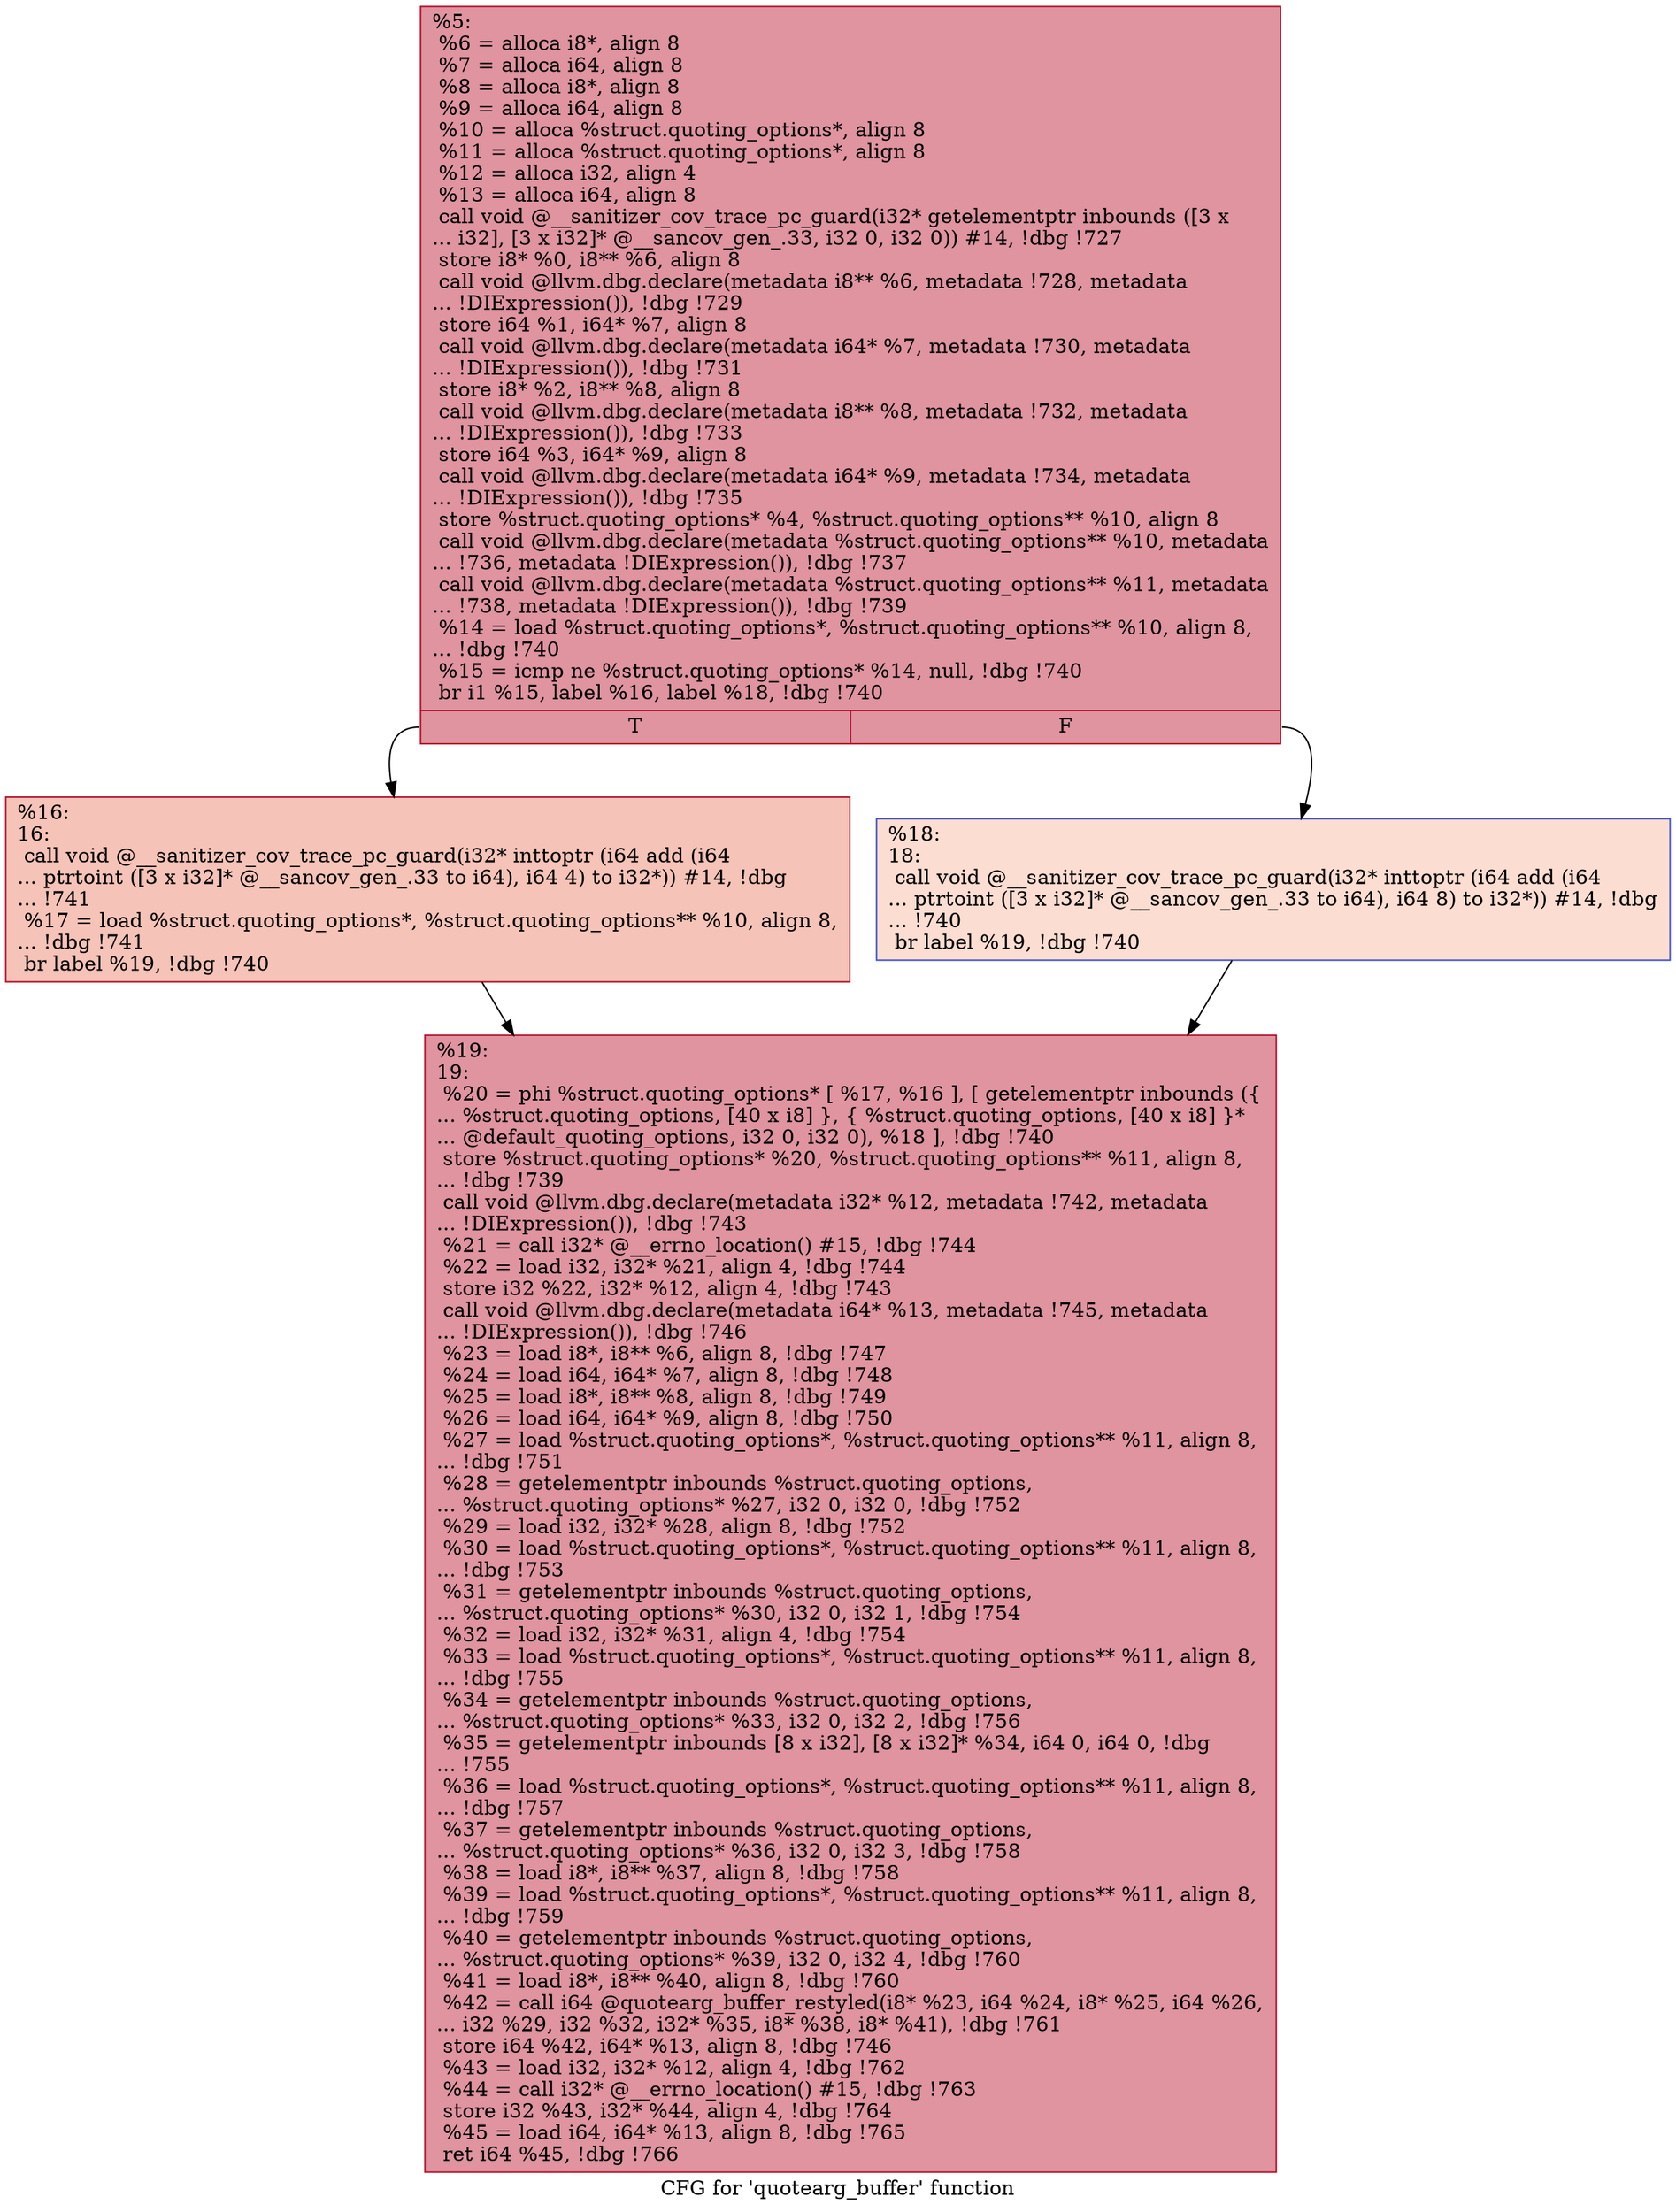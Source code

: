 digraph "CFG for 'quotearg_buffer' function" {
	label="CFG for 'quotearg_buffer' function";

	Node0x555ee4fa9ad0 [shape=record,color="#b70d28ff", style=filled, fillcolor="#b70d2870",label="{%5:\l  %6 = alloca i8*, align 8\l  %7 = alloca i64, align 8\l  %8 = alloca i8*, align 8\l  %9 = alloca i64, align 8\l  %10 = alloca %struct.quoting_options*, align 8\l  %11 = alloca %struct.quoting_options*, align 8\l  %12 = alloca i32, align 4\l  %13 = alloca i64, align 8\l  call void @__sanitizer_cov_trace_pc_guard(i32* getelementptr inbounds ([3 x\l... i32], [3 x i32]* @__sancov_gen_.33, i32 0, i32 0)) #14, !dbg !727\l  store i8* %0, i8** %6, align 8\l  call void @llvm.dbg.declare(metadata i8** %6, metadata !728, metadata\l... !DIExpression()), !dbg !729\l  store i64 %1, i64* %7, align 8\l  call void @llvm.dbg.declare(metadata i64* %7, metadata !730, metadata\l... !DIExpression()), !dbg !731\l  store i8* %2, i8** %8, align 8\l  call void @llvm.dbg.declare(metadata i8** %8, metadata !732, metadata\l... !DIExpression()), !dbg !733\l  store i64 %3, i64* %9, align 8\l  call void @llvm.dbg.declare(metadata i64* %9, metadata !734, metadata\l... !DIExpression()), !dbg !735\l  store %struct.quoting_options* %4, %struct.quoting_options** %10, align 8\l  call void @llvm.dbg.declare(metadata %struct.quoting_options** %10, metadata\l... !736, metadata !DIExpression()), !dbg !737\l  call void @llvm.dbg.declare(metadata %struct.quoting_options** %11, metadata\l... !738, metadata !DIExpression()), !dbg !739\l  %14 = load %struct.quoting_options*, %struct.quoting_options** %10, align 8,\l... !dbg !740\l  %15 = icmp ne %struct.quoting_options* %14, null, !dbg !740\l  br i1 %15, label %16, label %18, !dbg !740\l|{<s0>T|<s1>F}}"];
	Node0x555ee4fa9ad0:s0 -> Node0x555ee4fadf00;
	Node0x555ee4fa9ad0:s1 -> Node0x555ee4fae1c0;
	Node0x555ee4fadf00 [shape=record,color="#b70d28ff", style=filled, fillcolor="#e8765c70",label="{%16:\l16:                                               \l  call void @__sanitizer_cov_trace_pc_guard(i32* inttoptr (i64 add (i64\l... ptrtoint ([3 x i32]* @__sancov_gen_.33 to i64), i64 4) to i32*)) #14, !dbg\l... !741\l  %17 = load %struct.quoting_options*, %struct.quoting_options** %10, align 8,\l... !dbg !741\l  br label %19, !dbg !740\l}"];
	Node0x555ee4fadf00 -> Node0x555ee4fae210;
	Node0x555ee4fae1c0 [shape=record,color="#3d50c3ff", style=filled, fillcolor="#f7b39670",label="{%18:\l18:                                               \l  call void @__sanitizer_cov_trace_pc_guard(i32* inttoptr (i64 add (i64\l... ptrtoint ([3 x i32]* @__sancov_gen_.33 to i64), i64 8) to i32*)) #14, !dbg\l... !740\l  br label %19, !dbg !740\l}"];
	Node0x555ee4fae1c0 -> Node0x555ee4fae210;
	Node0x555ee4fae210 [shape=record,color="#b70d28ff", style=filled, fillcolor="#b70d2870",label="{%19:\l19:                                               \l  %20 = phi %struct.quoting_options* [ %17, %16 ], [ getelementptr inbounds (\{\l... %struct.quoting_options, [40 x i8] \}, \{ %struct.quoting_options, [40 x i8] \}*\l... @default_quoting_options, i32 0, i32 0), %18 ], !dbg !740\l  store %struct.quoting_options* %20, %struct.quoting_options** %11, align 8,\l... !dbg !739\l  call void @llvm.dbg.declare(metadata i32* %12, metadata !742, metadata\l... !DIExpression()), !dbg !743\l  %21 = call i32* @__errno_location() #15, !dbg !744\l  %22 = load i32, i32* %21, align 4, !dbg !744\l  store i32 %22, i32* %12, align 4, !dbg !743\l  call void @llvm.dbg.declare(metadata i64* %13, metadata !745, metadata\l... !DIExpression()), !dbg !746\l  %23 = load i8*, i8** %6, align 8, !dbg !747\l  %24 = load i64, i64* %7, align 8, !dbg !748\l  %25 = load i8*, i8** %8, align 8, !dbg !749\l  %26 = load i64, i64* %9, align 8, !dbg !750\l  %27 = load %struct.quoting_options*, %struct.quoting_options** %11, align 8,\l... !dbg !751\l  %28 = getelementptr inbounds %struct.quoting_options,\l... %struct.quoting_options* %27, i32 0, i32 0, !dbg !752\l  %29 = load i32, i32* %28, align 8, !dbg !752\l  %30 = load %struct.quoting_options*, %struct.quoting_options** %11, align 8,\l... !dbg !753\l  %31 = getelementptr inbounds %struct.quoting_options,\l... %struct.quoting_options* %30, i32 0, i32 1, !dbg !754\l  %32 = load i32, i32* %31, align 4, !dbg !754\l  %33 = load %struct.quoting_options*, %struct.quoting_options** %11, align 8,\l... !dbg !755\l  %34 = getelementptr inbounds %struct.quoting_options,\l... %struct.quoting_options* %33, i32 0, i32 2, !dbg !756\l  %35 = getelementptr inbounds [8 x i32], [8 x i32]* %34, i64 0, i64 0, !dbg\l... !755\l  %36 = load %struct.quoting_options*, %struct.quoting_options** %11, align 8,\l... !dbg !757\l  %37 = getelementptr inbounds %struct.quoting_options,\l... %struct.quoting_options* %36, i32 0, i32 3, !dbg !758\l  %38 = load i8*, i8** %37, align 8, !dbg !758\l  %39 = load %struct.quoting_options*, %struct.quoting_options** %11, align 8,\l... !dbg !759\l  %40 = getelementptr inbounds %struct.quoting_options,\l... %struct.quoting_options* %39, i32 0, i32 4, !dbg !760\l  %41 = load i8*, i8** %40, align 8, !dbg !760\l  %42 = call i64 @quotearg_buffer_restyled(i8* %23, i64 %24, i8* %25, i64 %26,\l... i32 %29, i32 %32, i32* %35, i8* %38, i8* %41), !dbg !761\l  store i64 %42, i64* %13, align 8, !dbg !746\l  %43 = load i32, i32* %12, align 4, !dbg !762\l  %44 = call i32* @__errno_location() #15, !dbg !763\l  store i32 %43, i32* %44, align 4, !dbg !764\l  %45 = load i64, i64* %13, align 8, !dbg !765\l  ret i64 %45, !dbg !766\l}"];
}
